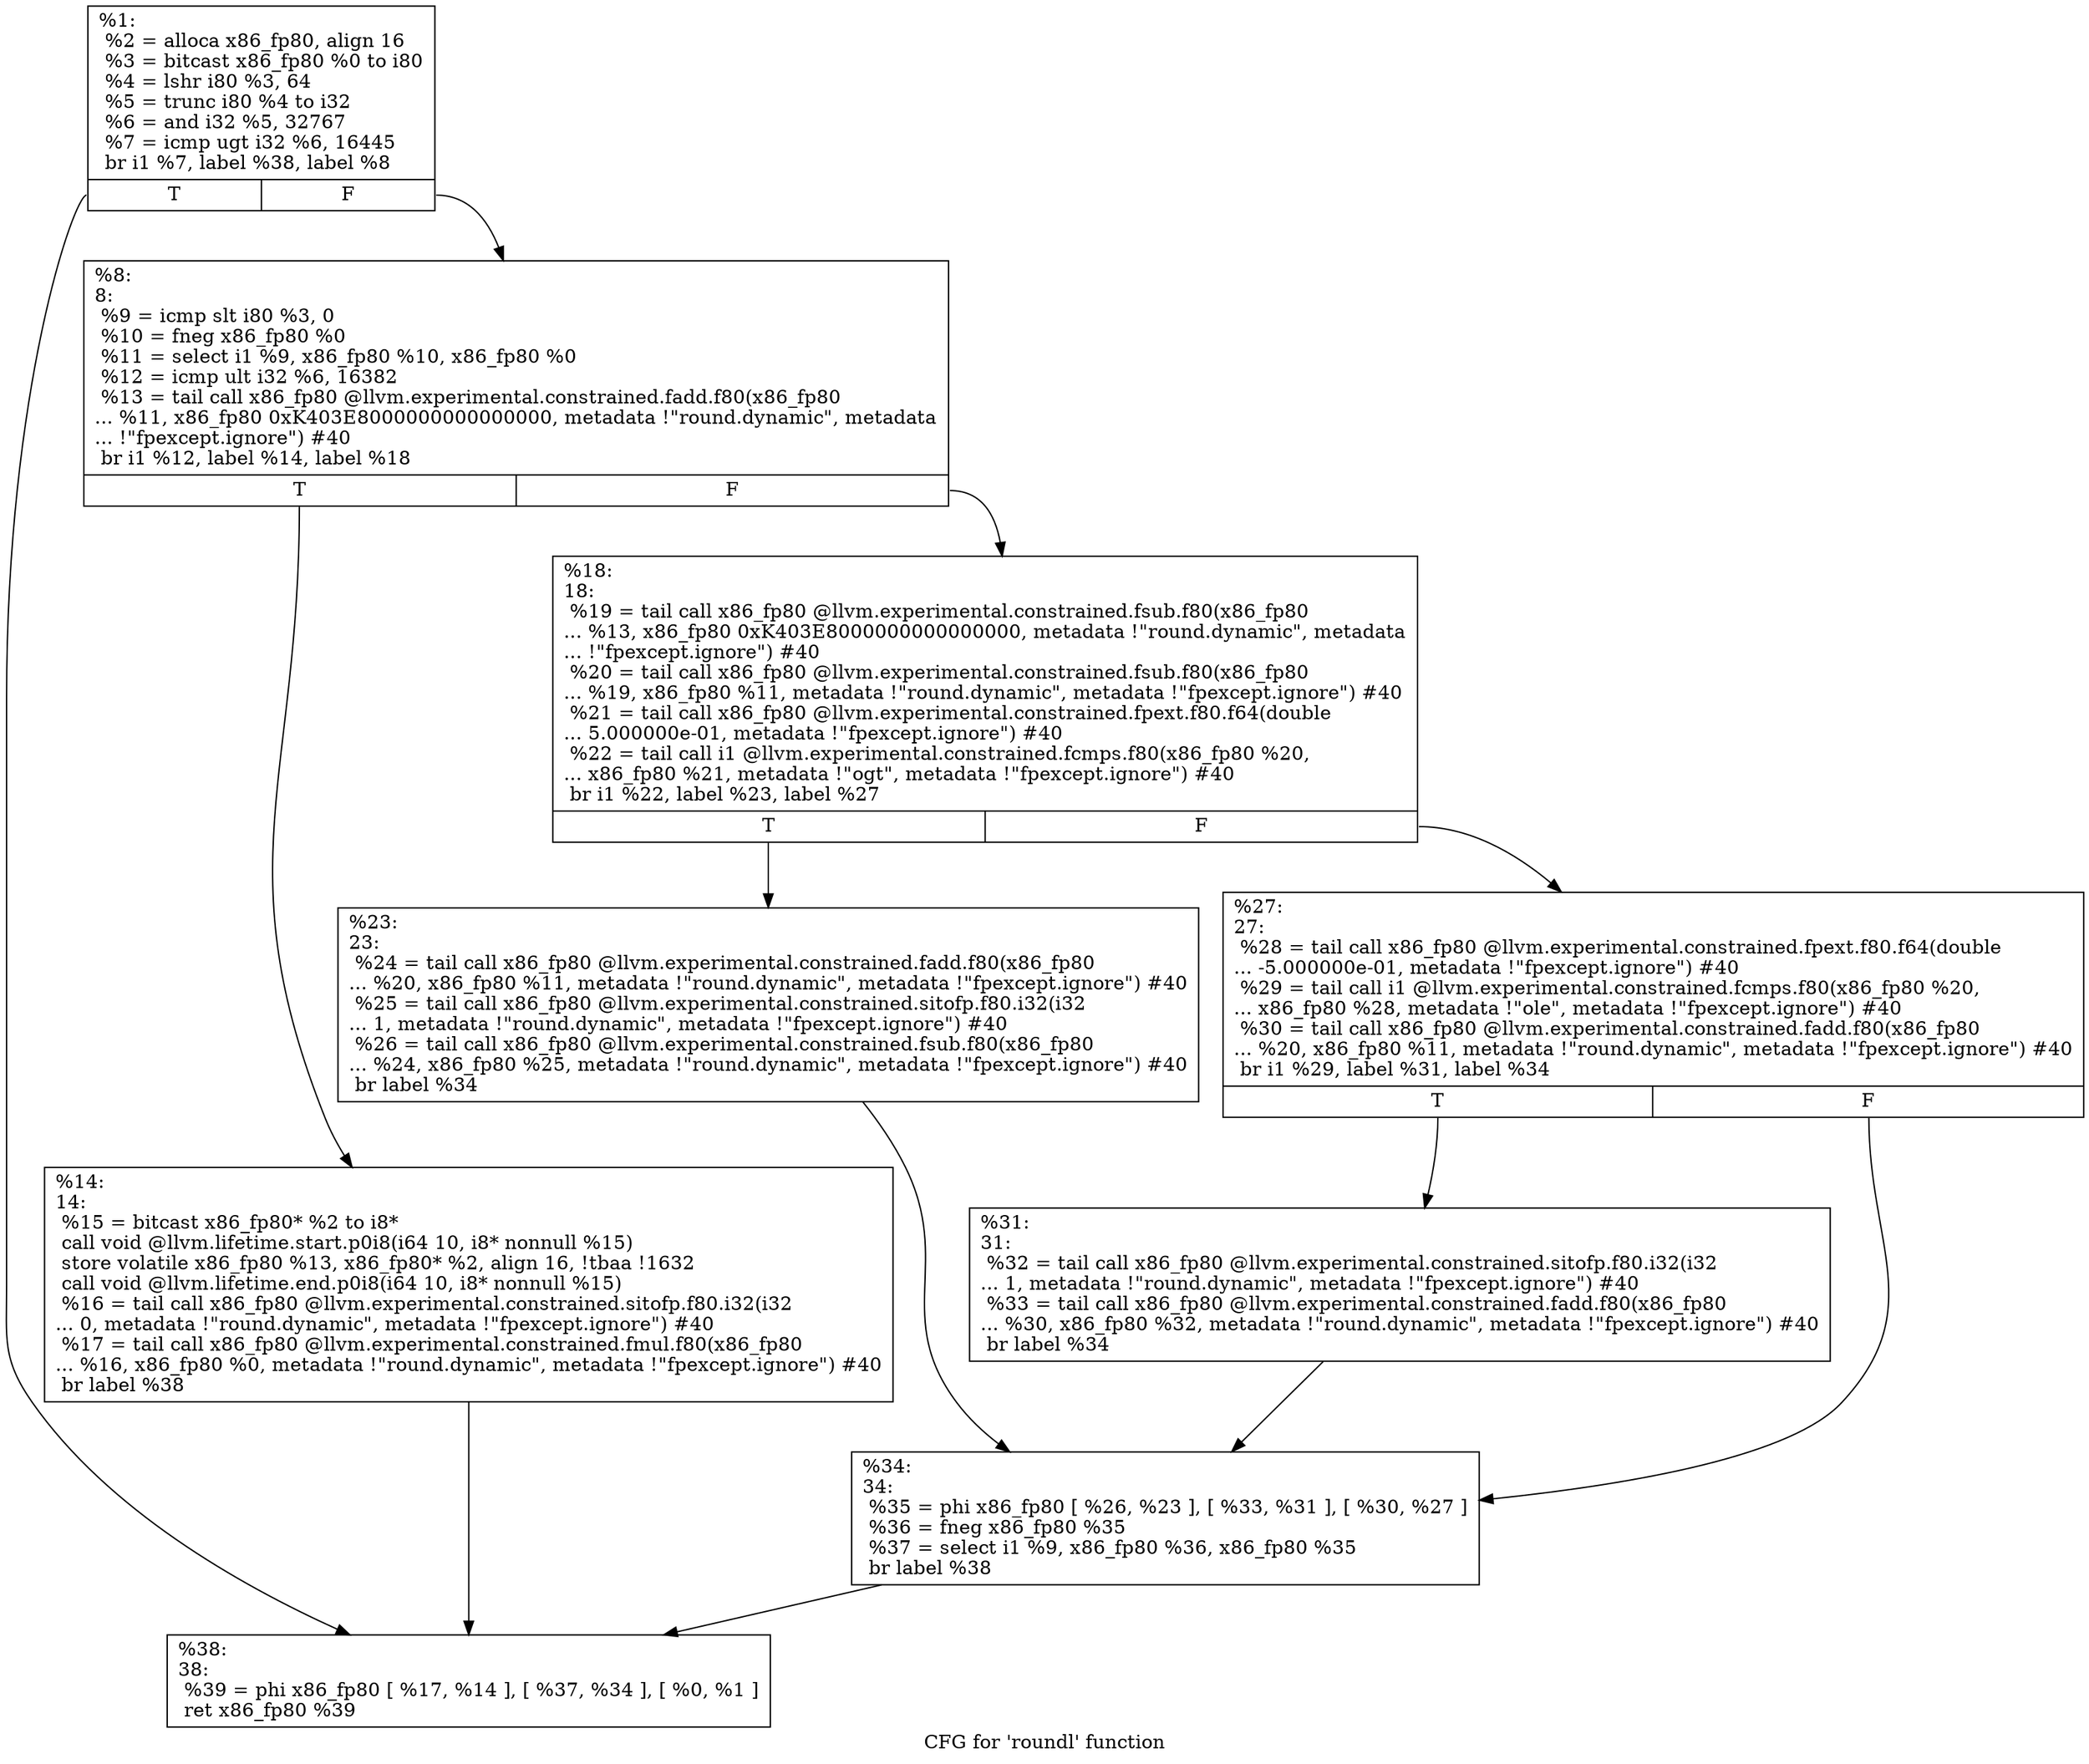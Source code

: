 digraph "CFG for 'roundl' function" {
	label="CFG for 'roundl' function";

	Node0x1c14c40 [shape=record,label="{%1:\l  %2 = alloca x86_fp80, align 16\l  %3 = bitcast x86_fp80 %0 to i80\l  %4 = lshr i80 %3, 64\l  %5 = trunc i80 %4 to i32\l  %6 = and i32 %5, 32767\l  %7 = icmp ugt i32 %6, 16445\l  br i1 %7, label %38, label %8\l|{<s0>T|<s1>F}}"];
	Node0x1c14c40:s0 -> Node0x1c14ec0;
	Node0x1c14c40:s1 -> Node0x1c14c90;
	Node0x1c14c90 [shape=record,label="{%8:\l8:                                                \l  %9 = icmp slt i80 %3, 0\l  %10 = fneg x86_fp80 %0\l  %11 = select i1 %9, x86_fp80 %10, x86_fp80 %0\l  %12 = icmp ult i32 %6, 16382\l  %13 = tail call x86_fp80 @llvm.experimental.constrained.fadd.f80(x86_fp80\l... %11, x86_fp80 0xK403E8000000000000000, metadata !\"round.dynamic\", metadata\l... !\"fpexcept.ignore\") #40\l  br i1 %12, label %14, label %18\l|{<s0>T|<s1>F}}"];
	Node0x1c14c90:s0 -> Node0x1c14ce0;
	Node0x1c14c90:s1 -> Node0x1c14d30;
	Node0x1c14ce0 [shape=record,label="{%14:\l14:                                               \l  %15 = bitcast x86_fp80* %2 to i8*\l  call void @llvm.lifetime.start.p0i8(i64 10, i8* nonnull %15)\l  store volatile x86_fp80 %13, x86_fp80* %2, align 16, !tbaa !1632\l  call void @llvm.lifetime.end.p0i8(i64 10, i8* nonnull %15)\l  %16 = tail call x86_fp80 @llvm.experimental.constrained.sitofp.f80.i32(i32\l... 0, metadata !\"round.dynamic\", metadata !\"fpexcept.ignore\") #40\l  %17 = tail call x86_fp80 @llvm.experimental.constrained.fmul.f80(x86_fp80\l... %16, x86_fp80 %0, metadata !\"round.dynamic\", metadata !\"fpexcept.ignore\") #40\l  br label %38\l}"];
	Node0x1c14ce0 -> Node0x1c14ec0;
	Node0x1c14d30 [shape=record,label="{%18:\l18:                                               \l  %19 = tail call x86_fp80 @llvm.experimental.constrained.fsub.f80(x86_fp80\l... %13, x86_fp80 0xK403E8000000000000000, metadata !\"round.dynamic\", metadata\l... !\"fpexcept.ignore\") #40\l  %20 = tail call x86_fp80 @llvm.experimental.constrained.fsub.f80(x86_fp80\l... %19, x86_fp80 %11, metadata !\"round.dynamic\", metadata !\"fpexcept.ignore\") #40\l  %21 = tail call x86_fp80 @llvm.experimental.constrained.fpext.f80.f64(double\l... 5.000000e-01, metadata !\"fpexcept.ignore\") #40\l  %22 = tail call i1 @llvm.experimental.constrained.fcmps.f80(x86_fp80 %20,\l... x86_fp80 %21, metadata !\"ogt\", metadata !\"fpexcept.ignore\") #40\l  br i1 %22, label %23, label %27\l|{<s0>T|<s1>F}}"];
	Node0x1c14d30:s0 -> Node0x1c14d80;
	Node0x1c14d30:s1 -> Node0x1c14dd0;
	Node0x1c14d80 [shape=record,label="{%23:\l23:                                               \l  %24 = tail call x86_fp80 @llvm.experimental.constrained.fadd.f80(x86_fp80\l... %20, x86_fp80 %11, metadata !\"round.dynamic\", metadata !\"fpexcept.ignore\") #40\l  %25 = tail call x86_fp80 @llvm.experimental.constrained.sitofp.f80.i32(i32\l... 1, metadata !\"round.dynamic\", metadata !\"fpexcept.ignore\") #40\l  %26 = tail call x86_fp80 @llvm.experimental.constrained.fsub.f80(x86_fp80\l... %24, x86_fp80 %25, metadata !\"round.dynamic\", metadata !\"fpexcept.ignore\") #40\l  br label %34\l}"];
	Node0x1c14d80 -> Node0x1c14e70;
	Node0x1c14dd0 [shape=record,label="{%27:\l27:                                               \l  %28 = tail call x86_fp80 @llvm.experimental.constrained.fpext.f80.f64(double\l... -5.000000e-01, metadata !\"fpexcept.ignore\") #40\l  %29 = tail call i1 @llvm.experimental.constrained.fcmps.f80(x86_fp80 %20,\l... x86_fp80 %28, metadata !\"ole\", metadata !\"fpexcept.ignore\") #40\l  %30 = tail call x86_fp80 @llvm.experimental.constrained.fadd.f80(x86_fp80\l... %20, x86_fp80 %11, metadata !\"round.dynamic\", metadata !\"fpexcept.ignore\") #40\l  br i1 %29, label %31, label %34\l|{<s0>T|<s1>F}}"];
	Node0x1c14dd0:s0 -> Node0x1c14e20;
	Node0x1c14dd0:s1 -> Node0x1c14e70;
	Node0x1c14e20 [shape=record,label="{%31:\l31:                                               \l  %32 = tail call x86_fp80 @llvm.experimental.constrained.sitofp.f80.i32(i32\l... 1, metadata !\"round.dynamic\", metadata !\"fpexcept.ignore\") #40\l  %33 = tail call x86_fp80 @llvm.experimental.constrained.fadd.f80(x86_fp80\l... %30, x86_fp80 %32, metadata !\"round.dynamic\", metadata !\"fpexcept.ignore\") #40\l  br label %34\l}"];
	Node0x1c14e20 -> Node0x1c14e70;
	Node0x1c14e70 [shape=record,label="{%34:\l34:                                               \l  %35 = phi x86_fp80 [ %26, %23 ], [ %33, %31 ], [ %30, %27 ]\l  %36 = fneg x86_fp80 %35\l  %37 = select i1 %9, x86_fp80 %36, x86_fp80 %35\l  br label %38\l}"];
	Node0x1c14e70 -> Node0x1c14ec0;
	Node0x1c14ec0 [shape=record,label="{%38:\l38:                                               \l  %39 = phi x86_fp80 [ %17, %14 ], [ %37, %34 ], [ %0, %1 ]\l  ret x86_fp80 %39\l}"];
}
